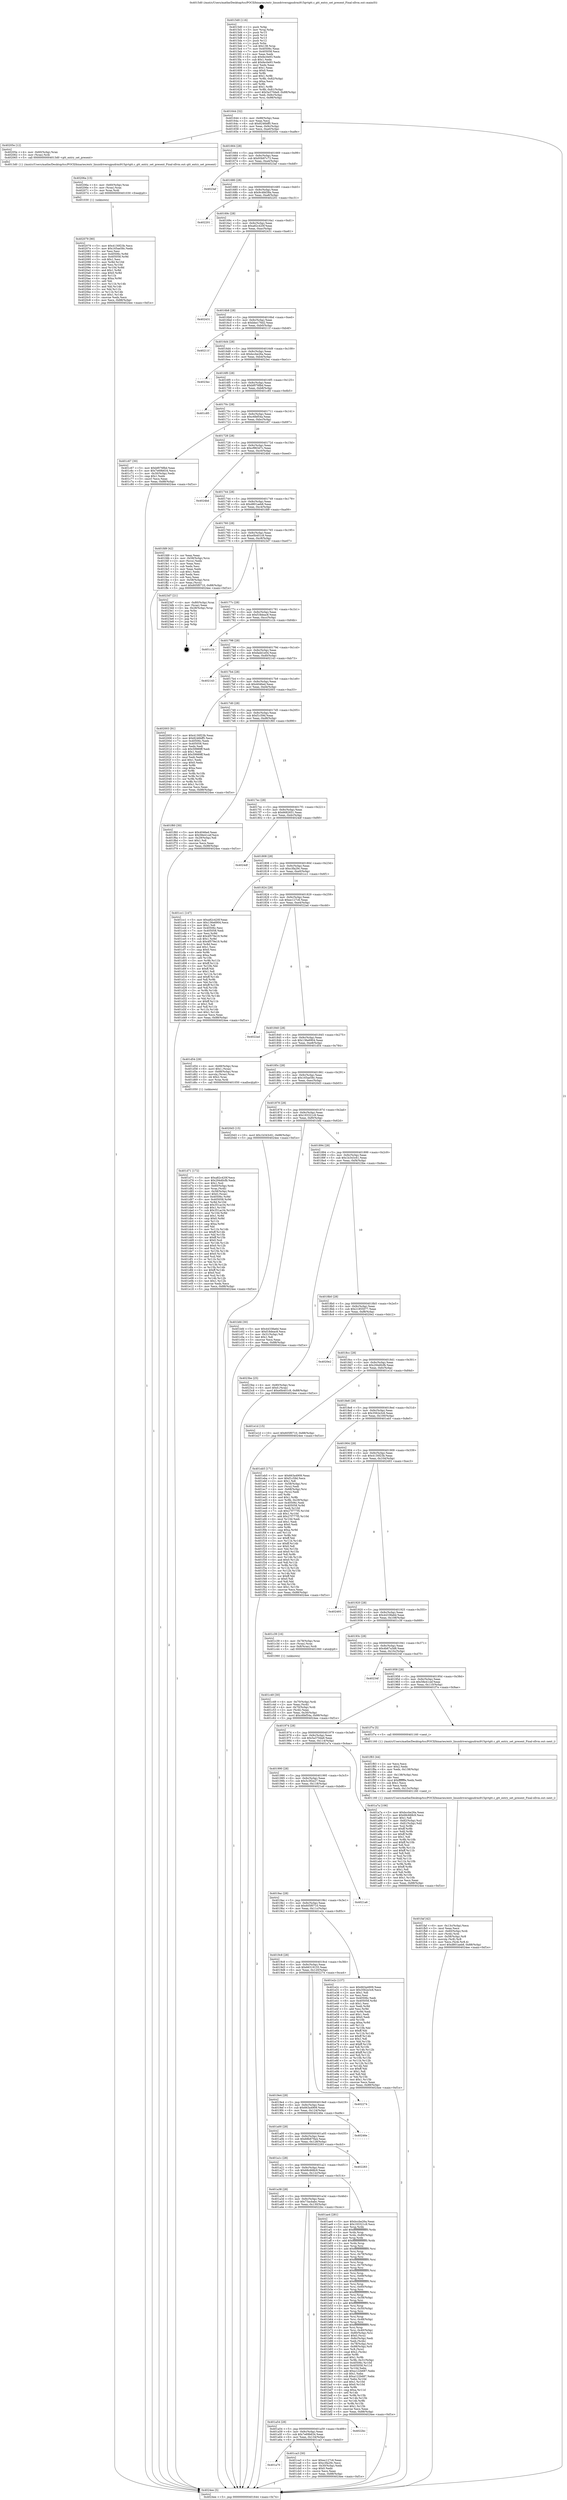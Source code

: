 digraph "0x4015d0" {
  label = "0x4015d0 (/mnt/c/Users/mathe/Desktop/tcc/POCII/binaries/extr_linuxdriversgpudrmi915gvtgtt.c_gtt_entry_set_present_Final-ollvm.out::main(0))"
  labelloc = "t"
  node[shape=record]

  Entry [label="",width=0.3,height=0.3,shape=circle,fillcolor=black,style=filled]
  "0x401644" [label="{
     0x401644 [32]\l
     | [instrs]\l
     &nbsp;&nbsp;0x401644 \<+6\>: mov -0x88(%rbp),%eax\l
     &nbsp;&nbsp;0x40164a \<+2\>: mov %eax,%ecx\l
     &nbsp;&nbsp;0x40164c \<+6\>: sub $0x8246bff5,%ecx\l
     &nbsp;&nbsp;0x401652 \<+6\>: mov %eax,-0x9c(%rbp)\l
     &nbsp;&nbsp;0x401658 \<+6\>: mov %ecx,-0xa0(%rbp)\l
     &nbsp;&nbsp;0x40165e \<+6\>: je 000000000040205e \<main+0xa8e\>\l
  }"]
  "0x40205e" [label="{
     0x40205e [12]\l
     | [instrs]\l
     &nbsp;&nbsp;0x40205e \<+4\>: mov -0x60(%rbp),%rax\l
     &nbsp;&nbsp;0x402062 \<+3\>: mov (%rax),%rdi\l
     &nbsp;&nbsp;0x402065 \<+5\>: call 00000000004013d0 \<gtt_entry_set_present\>\l
     | [calls]\l
     &nbsp;&nbsp;0x4013d0 \{1\} (/mnt/c/Users/mathe/Desktop/tcc/POCII/binaries/extr_linuxdriversgpudrmi915gvtgtt.c_gtt_entry_set_present_Final-ollvm.out::gtt_entry_set_present)\l
  }"]
  "0x401664" [label="{
     0x401664 [28]\l
     | [instrs]\l
     &nbsp;&nbsp;0x401664 \<+5\>: jmp 0000000000401669 \<main+0x99\>\l
     &nbsp;&nbsp;0x401669 \<+6\>: mov -0x9c(%rbp),%eax\l
     &nbsp;&nbsp;0x40166f \<+5\>: sub $0x93b97c73,%eax\l
     &nbsp;&nbsp;0x401674 \<+6\>: mov %eax,-0xa4(%rbp)\l
     &nbsp;&nbsp;0x40167a \<+6\>: je 00000000004023af \<main+0xddf\>\l
  }"]
  Exit [label="",width=0.3,height=0.3,shape=circle,fillcolor=black,style=filled,peripheries=2]
  "0x4023af" [label="{
     0x4023af\l
  }", style=dashed]
  "0x401680" [label="{
     0x401680 [28]\l
     | [instrs]\l
     &nbsp;&nbsp;0x401680 \<+5\>: jmp 0000000000401685 \<main+0xb5\>\l
     &nbsp;&nbsp;0x401685 \<+6\>: mov -0x9c(%rbp),%eax\l
     &nbsp;&nbsp;0x40168b \<+5\>: sub $0x9c48d38a,%eax\l
     &nbsp;&nbsp;0x401690 \<+6\>: mov %eax,-0xa8(%rbp)\l
     &nbsp;&nbsp;0x401696 \<+6\>: je 0000000000402201 \<main+0xc31\>\l
  }"]
  "0x402079" [label="{
     0x402079 [90]\l
     | [instrs]\l
     &nbsp;&nbsp;0x402079 \<+5\>: mov $0x4130f23b,%ecx\l
     &nbsp;&nbsp;0x40207e \<+5\>: mov $0x165ae58c,%edx\l
     &nbsp;&nbsp;0x402083 \<+2\>: xor %esi,%esi\l
     &nbsp;&nbsp;0x402085 \<+8\>: mov 0x40506c,%r8d\l
     &nbsp;&nbsp;0x40208d \<+8\>: mov 0x405058,%r9d\l
     &nbsp;&nbsp;0x402095 \<+3\>: sub $0x1,%esi\l
     &nbsp;&nbsp;0x402098 \<+3\>: mov %r8d,%r10d\l
     &nbsp;&nbsp;0x40209b \<+3\>: add %esi,%r10d\l
     &nbsp;&nbsp;0x40209e \<+4\>: imul %r10d,%r8d\l
     &nbsp;&nbsp;0x4020a2 \<+4\>: and $0x1,%r8d\l
     &nbsp;&nbsp;0x4020a6 \<+4\>: cmp $0x0,%r8d\l
     &nbsp;&nbsp;0x4020aa \<+4\>: sete %r11b\l
     &nbsp;&nbsp;0x4020ae \<+4\>: cmp $0xa,%r9d\l
     &nbsp;&nbsp;0x4020b2 \<+3\>: setl %bl\l
     &nbsp;&nbsp;0x4020b5 \<+3\>: mov %r11b,%r14b\l
     &nbsp;&nbsp;0x4020b8 \<+3\>: and %bl,%r14b\l
     &nbsp;&nbsp;0x4020bb \<+3\>: xor %bl,%r11b\l
     &nbsp;&nbsp;0x4020be \<+3\>: or %r11b,%r14b\l
     &nbsp;&nbsp;0x4020c1 \<+4\>: test $0x1,%r14b\l
     &nbsp;&nbsp;0x4020c5 \<+3\>: cmovne %edx,%ecx\l
     &nbsp;&nbsp;0x4020c8 \<+6\>: mov %ecx,-0x88(%rbp)\l
     &nbsp;&nbsp;0x4020ce \<+5\>: jmp 00000000004024ee \<main+0xf1e\>\l
  }"]
  "0x402201" [label="{
     0x402201\l
  }", style=dashed]
  "0x40169c" [label="{
     0x40169c [28]\l
     | [instrs]\l
     &nbsp;&nbsp;0x40169c \<+5\>: jmp 00000000004016a1 \<main+0xd1\>\l
     &nbsp;&nbsp;0x4016a1 \<+6\>: mov -0x9c(%rbp),%eax\l
     &nbsp;&nbsp;0x4016a7 \<+5\>: sub $0xa82c420f,%eax\l
     &nbsp;&nbsp;0x4016ac \<+6\>: mov %eax,-0xac(%rbp)\l
     &nbsp;&nbsp;0x4016b2 \<+6\>: je 0000000000402431 \<main+0xe61\>\l
  }"]
  "0x40206a" [label="{
     0x40206a [15]\l
     | [instrs]\l
     &nbsp;&nbsp;0x40206a \<+4\>: mov -0x60(%rbp),%rax\l
     &nbsp;&nbsp;0x40206e \<+3\>: mov (%rax),%rax\l
     &nbsp;&nbsp;0x402071 \<+3\>: mov %rax,%rdi\l
     &nbsp;&nbsp;0x402074 \<+5\>: call 0000000000401030 \<free@plt\>\l
     | [calls]\l
     &nbsp;&nbsp;0x401030 \{1\} (unknown)\l
  }"]
  "0x402431" [label="{
     0x402431\l
  }", style=dashed]
  "0x4016b8" [label="{
     0x4016b8 [28]\l
     | [instrs]\l
     &nbsp;&nbsp;0x4016b8 \<+5\>: jmp 00000000004016bd \<main+0xed\>\l
     &nbsp;&nbsp;0x4016bd \<+6\>: mov -0x9c(%rbp),%eax\l
     &nbsp;&nbsp;0x4016c3 \<+5\>: sub $0xbbe176d2,%eax\l
     &nbsp;&nbsp;0x4016c8 \<+6\>: mov %eax,-0xb0(%rbp)\l
     &nbsp;&nbsp;0x4016ce \<+6\>: je 000000000040211f \<main+0xb4f\>\l
  }"]
  "0x401faf" [label="{
     0x401faf [42]\l
     | [instrs]\l
     &nbsp;&nbsp;0x401faf \<+6\>: mov -0x13c(%rbp),%ecx\l
     &nbsp;&nbsp;0x401fb5 \<+3\>: imul %eax,%ecx\l
     &nbsp;&nbsp;0x401fb8 \<+4\>: mov -0x60(%rbp),%rdi\l
     &nbsp;&nbsp;0x401fbc \<+3\>: mov (%rdi),%rdi\l
     &nbsp;&nbsp;0x401fbf \<+4\>: mov -0x58(%rbp),%r8\l
     &nbsp;&nbsp;0x401fc3 \<+3\>: movslq (%r8),%r8\l
     &nbsp;&nbsp;0x401fc6 \<+4\>: mov %ecx,(%rdi,%r8,4)\l
     &nbsp;&nbsp;0x401fca \<+10\>: movl $0xd801aeb8,-0x88(%rbp)\l
     &nbsp;&nbsp;0x401fd4 \<+5\>: jmp 00000000004024ee \<main+0xf1e\>\l
  }"]
  "0x40211f" [label="{
     0x40211f\l
  }", style=dashed]
  "0x4016d4" [label="{
     0x4016d4 [28]\l
     | [instrs]\l
     &nbsp;&nbsp;0x4016d4 \<+5\>: jmp 00000000004016d9 \<main+0x109\>\l
     &nbsp;&nbsp;0x4016d9 \<+6\>: mov -0x9c(%rbp),%eax\l
     &nbsp;&nbsp;0x4016df \<+5\>: sub $0xbccbe26a,%eax\l
     &nbsp;&nbsp;0x4016e4 \<+6\>: mov %eax,-0xb4(%rbp)\l
     &nbsp;&nbsp;0x4016ea \<+6\>: je 00000000004023ec \<main+0xe1c\>\l
  }"]
  "0x401f83" [label="{
     0x401f83 [44]\l
     | [instrs]\l
     &nbsp;&nbsp;0x401f83 \<+2\>: xor %ecx,%ecx\l
     &nbsp;&nbsp;0x401f85 \<+5\>: mov $0x2,%edx\l
     &nbsp;&nbsp;0x401f8a \<+6\>: mov %edx,-0x138(%rbp)\l
     &nbsp;&nbsp;0x401f90 \<+1\>: cltd\l
     &nbsp;&nbsp;0x401f91 \<+6\>: mov -0x138(%rbp),%esi\l
     &nbsp;&nbsp;0x401f97 \<+2\>: idiv %esi\l
     &nbsp;&nbsp;0x401f99 \<+6\>: imul $0xfffffffe,%edx,%edx\l
     &nbsp;&nbsp;0x401f9f \<+3\>: sub $0x1,%ecx\l
     &nbsp;&nbsp;0x401fa2 \<+2\>: sub %ecx,%edx\l
     &nbsp;&nbsp;0x401fa4 \<+6\>: mov %edx,-0x13c(%rbp)\l
     &nbsp;&nbsp;0x401faa \<+5\>: call 0000000000401160 \<next_i\>\l
     | [calls]\l
     &nbsp;&nbsp;0x401160 \{1\} (/mnt/c/Users/mathe/Desktop/tcc/POCII/binaries/extr_linuxdriversgpudrmi915gvtgtt.c_gtt_entry_set_present_Final-ollvm.out::next_i)\l
  }"]
  "0x4023ec" [label="{
     0x4023ec\l
  }", style=dashed]
  "0x4016f0" [label="{
     0x4016f0 [28]\l
     | [instrs]\l
     &nbsp;&nbsp;0x4016f0 \<+5\>: jmp 00000000004016f5 \<main+0x125\>\l
     &nbsp;&nbsp;0x4016f5 \<+6\>: mov -0x9c(%rbp),%eax\l
     &nbsp;&nbsp;0x4016fb \<+5\>: sub $0xbf076fbd,%eax\l
     &nbsp;&nbsp;0x401700 \<+6\>: mov %eax,-0xb8(%rbp)\l
     &nbsp;&nbsp;0x401706 \<+6\>: je 0000000000401c85 \<main+0x6b5\>\l
  }"]
  "0x401d71" [label="{
     0x401d71 [172]\l
     | [instrs]\l
     &nbsp;&nbsp;0x401d71 \<+5\>: mov $0xa82c420f,%ecx\l
     &nbsp;&nbsp;0x401d76 \<+5\>: mov $0x294d0cfb,%edx\l
     &nbsp;&nbsp;0x401d7b \<+3\>: mov $0x1,%sil\l
     &nbsp;&nbsp;0x401d7e \<+4\>: mov -0x60(%rbp),%rdi\l
     &nbsp;&nbsp;0x401d82 \<+3\>: mov %rax,(%rdi)\l
     &nbsp;&nbsp;0x401d85 \<+4\>: mov -0x58(%rbp),%rax\l
     &nbsp;&nbsp;0x401d89 \<+6\>: movl $0x0,(%rax)\l
     &nbsp;&nbsp;0x401d8f \<+8\>: mov 0x40506c,%r8d\l
     &nbsp;&nbsp;0x401d97 \<+8\>: mov 0x405058,%r9d\l
     &nbsp;&nbsp;0x401d9f \<+3\>: mov %r8d,%r10d\l
     &nbsp;&nbsp;0x401da2 \<+7\>: add $0x351ac34,%r10d\l
     &nbsp;&nbsp;0x401da9 \<+4\>: sub $0x1,%r10d\l
     &nbsp;&nbsp;0x401dad \<+7\>: sub $0x351ac34,%r10d\l
     &nbsp;&nbsp;0x401db4 \<+4\>: imul %r10d,%r8d\l
     &nbsp;&nbsp;0x401db8 \<+4\>: and $0x1,%r8d\l
     &nbsp;&nbsp;0x401dbc \<+4\>: cmp $0x0,%r8d\l
     &nbsp;&nbsp;0x401dc0 \<+4\>: sete %r11b\l
     &nbsp;&nbsp;0x401dc4 \<+4\>: cmp $0xa,%r9d\l
     &nbsp;&nbsp;0x401dc8 \<+3\>: setl %bl\l
     &nbsp;&nbsp;0x401dcb \<+3\>: mov %r11b,%r14b\l
     &nbsp;&nbsp;0x401dce \<+4\>: xor $0xff,%r14b\l
     &nbsp;&nbsp;0x401dd2 \<+3\>: mov %bl,%r15b\l
     &nbsp;&nbsp;0x401dd5 \<+4\>: xor $0xff,%r15b\l
     &nbsp;&nbsp;0x401dd9 \<+4\>: xor $0x0,%sil\l
     &nbsp;&nbsp;0x401ddd \<+3\>: mov %r14b,%r12b\l
     &nbsp;&nbsp;0x401de0 \<+4\>: and $0x0,%r12b\l
     &nbsp;&nbsp;0x401de4 \<+3\>: and %sil,%r11b\l
     &nbsp;&nbsp;0x401de7 \<+3\>: mov %r15b,%r13b\l
     &nbsp;&nbsp;0x401dea \<+4\>: and $0x0,%r13b\l
     &nbsp;&nbsp;0x401dee \<+3\>: and %sil,%bl\l
     &nbsp;&nbsp;0x401df1 \<+3\>: or %r11b,%r12b\l
     &nbsp;&nbsp;0x401df4 \<+3\>: or %bl,%r13b\l
     &nbsp;&nbsp;0x401df7 \<+3\>: xor %r13b,%r12b\l
     &nbsp;&nbsp;0x401dfa \<+3\>: or %r15b,%r14b\l
     &nbsp;&nbsp;0x401dfd \<+4\>: xor $0xff,%r14b\l
     &nbsp;&nbsp;0x401e01 \<+4\>: or $0x0,%sil\l
     &nbsp;&nbsp;0x401e05 \<+3\>: and %sil,%r14b\l
     &nbsp;&nbsp;0x401e08 \<+3\>: or %r14b,%r12b\l
     &nbsp;&nbsp;0x401e0b \<+4\>: test $0x1,%r12b\l
     &nbsp;&nbsp;0x401e0f \<+3\>: cmovne %edx,%ecx\l
     &nbsp;&nbsp;0x401e12 \<+6\>: mov %ecx,-0x88(%rbp)\l
     &nbsp;&nbsp;0x401e18 \<+5\>: jmp 00000000004024ee \<main+0xf1e\>\l
  }"]
  "0x401c85" [label="{
     0x401c85\l
  }", style=dashed]
  "0x40170c" [label="{
     0x40170c [28]\l
     | [instrs]\l
     &nbsp;&nbsp;0x40170c \<+5\>: jmp 0000000000401711 \<main+0x141\>\l
     &nbsp;&nbsp;0x401711 \<+6\>: mov -0x9c(%rbp),%eax\l
     &nbsp;&nbsp;0x401717 \<+5\>: sub $0xc6fef54a,%eax\l
     &nbsp;&nbsp;0x40171c \<+6\>: mov %eax,-0xbc(%rbp)\l
     &nbsp;&nbsp;0x401722 \<+6\>: je 0000000000401c67 \<main+0x697\>\l
  }"]
  "0x401a70" [label="{
     0x401a70\l
  }", style=dashed]
  "0x401c67" [label="{
     0x401c67 [30]\l
     | [instrs]\l
     &nbsp;&nbsp;0x401c67 \<+5\>: mov $0xbf076fbd,%eax\l
     &nbsp;&nbsp;0x401c6c \<+5\>: mov $0x7e69b634,%ecx\l
     &nbsp;&nbsp;0x401c71 \<+3\>: mov -0x30(%rbp),%edx\l
     &nbsp;&nbsp;0x401c74 \<+3\>: cmp $0x1,%edx\l
     &nbsp;&nbsp;0x401c77 \<+3\>: cmovl %ecx,%eax\l
     &nbsp;&nbsp;0x401c7a \<+6\>: mov %eax,-0x88(%rbp)\l
     &nbsp;&nbsp;0x401c80 \<+5\>: jmp 00000000004024ee \<main+0xf1e\>\l
  }"]
  "0x401728" [label="{
     0x401728 [28]\l
     | [instrs]\l
     &nbsp;&nbsp;0x401728 \<+5\>: jmp 000000000040172d \<main+0x15d\>\l
     &nbsp;&nbsp;0x40172d \<+6\>: mov -0x9c(%rbp),%eax\l
     &nbsp;&nbsp;0x401733 \<+5\>: sub $0xcf963d7c,%eax\l
     &nbsp;&nbsp;0x401738 \<+6\>: mov %eax,-0xc0(%rbp)\l
     &nbsp;&nbsp;0x40173e \<+6\>: je 00000000004024bd \<main+0xeed\>\l
  }"]
  "0x401ca3" [label="{
     0x401ca3 [30]\l
     | [instrs]\l
     &nbsp;&nbsp;0x401ca3 \<+5\>: mov $0xec127c6,%eax\l
     &nbsp;&nbsp;0x401ca8 \<+5\>: mov $0xc3fa29c,%ecx\l
     &nbsp;&nbsp;0x401cad \<+3\>: mov -0x30(%rbp),%edx\l
     &nbsp;&nbsp;0x401cb0 \<+3\>: cmp $0x0,%edx\l
     &nbsp;&nbsp;0x401cb3 \<+3\>: cmove %ecx,%eax\l
     &nbsp;&nbsp;0x401cb6 \<+6\>: mov %eax,-0x88(%rbp)\l
     &nbsp;&nbsp;0x401cbc \<+5\>: jmp 00000000004024ee \<main+0xf1e\>\l
  }"]
  "0x4024bd" [label="{
     0x4024bd\l
  }", style=dashed]
  "0x401744" [label="{
     0x401744 [28]\l
     | [instrs]\l
     &nbsp;&nbsp;0x401744 \<+5\>: jmp 0000000000401749 \<main+0x179\>\l
     &nbsp;&nbsp;0x401749 \<+6\>: mov -0x9c(%rbp),%eax\l
     &nbsp;&nbsp;0x40174f \<+5\>: sub $0xd801aeb8,%eax\l
     &nbsp;&nbsp;0x401754 \<+6\>: mov %eax,-0xc4(%rbp)\l
     &nbsp;&nbsp;0x40175a \<+6\>: je 0000000000401fd9 \<main+0xa09\>\l
  }"]
  "0x401a54" [label="{
     0x401a54 [28]\l
     | [instrs]\l
     &nbsp;&nbsp;0x401a54 \<+5\>: jmp 0000000000401a59 \<main+0x489\>\l
     &nbsp;&nbsp;0x401a59 \<+6\>: mov -0x9c(%rbp),%eax\l
     &nbsp;&nbsp;0x401a5f \<+5\>: sub $0x7e69b634,%eax\l
     &nbsp;&nbsp;0x401a64 \<+6\>: mov %eax,-0x134(%rbp)\l
     &nbsp;&nbsp;0x401a6a \<+6\>: je 0000000000401ca3 \<main+0x6d3\>\l
  }"]
  "0x401fd9" [label="{
     0x401fd9 [42]\l
     | [instrs]\l
     &nbsp;&nbsp;0x401fd9 \<+2\>: xor %eax,%eax\l
     &nbsp;&nbsp;0x401fdb \<+4\>: mov -0x58(%rbp),%rcx\l
     &nbsp;&nbsp;0x401fdf \<+2\>: mov (%rcx),%edx\l
     &nbsp;&nbsp;0x401fe1 \<+2\>: mov %eax,%esi\l
     &nbsp;&nbsp;0x401fe3 \<+2\>: sub %edx,%esi\l
     &nbsp;&nbsp;0x401fe5 \<+2\>: mov %eax,%edx\l
     &nbsp;&nbsp;0x401fe7 \<+3\>: sub $0x1,%edx\l
     &nbsp;&nbsp;0x401fea \<+2\>: add %edx,%esi\l
     &nbsp;&nbsp;0x401fec \<+2\>: sub %esi,%eax\l
     &nbsp;&nbsp;0x401fee \<+4\>: mov -0x58(%rbp),%rcx\l
     &nbsp;&nbsp;0x401ff2 \<+2\>: mov %eax,(%rcx)\l
     &nbsp;&nbsp;0x401ff4 \<+10\>: movl $0x605f0710,-0x88(%rbp)\l
     &nbsp;&nbsp;0x401ffe \<+5\>: jmp 00000000004024ee \<main+0xf1e\>\l
  }"]
  "0x401760" [label="{
     0x401760 [28]\l
     | [instrs]\l
     &nbsp;&nbsp;0x401760 \<+5\>: jmp 0000000000401765 \<main+0x195\>\l
     &nbsp;&nbsp;0x401765 \<+6\>: mov -0x9c(%rbp),%eax\l
     &nbsp;&nbsp;0x40176b \<+5\>: sub $0xe0b401c9,%eax\l
     &nbsp;&nbsp;0x401770 \<+6\>: mov %eax,-0xc8(%rbp)\l
     &nbsp;&nbsp;0x401776 \<+6\>: je 00000000004023d7 \<main+0xe07\>\l
  }"]
  "0x4022bc" [label="{
     0x4022bc\l
  }", style=dashed]
  "0x4023d7" [label="{
     0x4023d7 [21]\l
     | [instrs]\l
     &nbsp;&nbsp;0x4023d7 \<+4\>: mov -0x80(%rbp),%rax\l
     &nbsp;&nbsp;0x4023db \<+2\>: mov (%rax),%eax\l
     &nbsp;&nbsp;0x4023dd \<+4\>: lea -0x28(%rbp),%rsp\l
     &nbsp;&nbsp;0x4023e1 \<+1\>: pop %rbx\l
     &nbsp;&nbsp;0x4023e2 \<+2\>: pop %r12\l
     &nbsp;&nbsp;0x4023e4 \<+2\>: pop %r13\l
     &nbsp;&nbsp;0x4023e6 \<+2\>: pop %r14\l
     &nbsp;&nbsp;0x4023e8 \<+2\>: pop %r15\l
     &nbsp;&nbsp;0x4023ea \<+1\>: pop %rbp\l
     &nbsp;&nbsp;0x4023eb \<+1\>: ret\l
  }"]
  "0x40177c" [label="{
     0x40177c [28]\l
     | [instrs]\l
     &nbsp;&nbsp;0x40177c \<+5\>: jmp 0000000000401781 \<main+0x1b1\>\l
     &nbsp;&nbsp;0x401781 \<+6\>: mov -0x9c(%rbp),%eax\l
     &nbsp;&nbsp;0x401787 \<+5\>: sub $0xf18deac8,%eax\l
     &nbsp;&nbsp;0x40178c \<+6\>: mov %eax,-0xcc(%rbp)\l
     &nbsp;&nbsp;0x401792 \<+6\>: je 0000000000401c1b \<main+0x64b\>\l
  }"]
  "0x401c49" [label="{
     0x401c49 [30]\l
     | [instrs]\l
     &nbsp;&nbsp;0x401c49 \<+4\>: mov -0x70(%rbp),%rdi\l
     &nbsp;&nbsp;0x401c4d \<+2\>: mov %eax,(%rdi)\l
     &nbsp;&nbsp;0x401c4f \<+4\>: mov -0x70(%rbp),%rdi\l
     &nbsp;&nbsp;0x401c53 \<+2\>: mov (%rdi),%eax\l
     &nbsp;&nbsp;0x401c55 \<+3\>: mov %eax,-0x30(%rbp)\l
     &nbsp;&nbsp;0x401c58 \<+10\>: movl $0xc6fef54a,-0x88(%rbp)\l
     &nbsp;&nbsp;0x401c62 \<+5\>: jmp 00000000004024ee \<main+0xf1e\>\l
  }"]
  "0x401c1b" [label="{
     0x401c1b\l
  }", style=dashed]
  "0x401798" [label="{
     0x401798 [28]\l
     | [instrs]\l
     &nbsp;&nbsp;0x401798 \<+5\>: jmp 000000000040179d \<main+0x1cd\>\l
     &nbsp;&nbsp;0x40179d \<+6\>: mov -0x9c(%rbp),%eax\l
     &nbsp;&nbsp;0x4017a3 \<+5\>: sub $0xfadd1e04,%eax\l
     &nbsp;&nbsp;0x4017a8 \<+6\>: mov %eax,-0xd0(%rbp)\l
     &nbsp;&nbsp;0x4017ae \<+6\>: je 0000000000402143 \<main+0xb73\>\l
  }"]
  "0x401a38" [label="{
     0x401a38 [28]\l
     | [instrs]\l
     &nbsp;&nbsp;0x401a38 \<+5\>: jmp 0000000000401a3d \<main+0x46d\>\l
     &nbsp;&nbsp;0x401a3d \<+6\>: mov -0x9c(%rbp),%eax\l
     &nbsp;&nbsp;0x401a43 \<+5\>: sub $0x73acbabc,%eax\l
     &nbsp;&nbsp;0x401a48 \<+6\>: mov %eax,-0x130(%rbp)\l
     &nbsp;&nbsp;0x401a4e \<+6\>: je 00000000004022bc \<main+0xcec\>\l
  }"]
  "0x402143" [label="{
     0x402143\l
  }", style=dashed]
  "0x4017b4" [label="{
     0x4017b4 [28]\l
     | [instrs]\l
     &nbsp;&nbsp;0x4017b4 \<+5\>: jmp 00000000004017b9 \<main+0x1e9\>\l
     &nbsp;&nbsp;0x4017b9 \<+6\>: mov -0x9c(%rbp),%eax\l
     &nbsp;&nbsp;0x4017bf \<+5\>: sub $0x4046ed,%eax\l
     &nbsp;&nbsp;0x4017c4 \<+6\>: mov %eax,-0xd4(%rbp)\l
     &nbsp;&nbsp;0x4017ca \<+6\>: je 0000000000402003 \<main+0xa33\>\l
  }"]
  "0x401ae4" [label="{
     0x401ae4 [281]\l
     | [instrs]\l
     &nbsp;&nbsp;0x401ae4 \<+5\>: mov $0xbccbe26a,%eax\l
     &nbsp;&nbsp;0x401ae9 \<+5\>: mov $0x193321c9,%ecx\l
     &nbsp;&nbsp;0x401aee \<+3\>: mov %rsp,%rdx\l
     &nbsp;&nbsp;0x401af1 \<+4\>: add $0xfffffffffffffff0,%rdx\l
     &nbsp;&nbsp;0x401af5 \<+3\>: mov %rdx,%rsp\l
     &nbsp;&nbsp;0x401af8 \<+4\>: mov %rdx,-0x80(%rbp)\l
     &nbsp;&nbsp;0x401afc \<+3\>: mov %rsp,%rdx\l
     &nbsp;&nbsp;0x401aff \<+4\>: add $0xfffffffffffffff0,%rdx\l
     &nbsp;&nbsp;0x401b03 \<+3\>: mov %rdx,%rsp\l
     &nbsp;&nbsp;0x401b06 \<+3\>: mov %rsp,%rsi\l
     &nbsp;&nbsp;0x401b09 \<+4\>: add $0xfffffffffffffff0,%rsi\l
     &nbsp;&nbsp;0x401b0d \<+3\>: mov %rsi,%rsp\l
     &nbsp;&nbsp;0x401b10 \<+4\>: mov %rsi,-0x78(%rbp)\l
     &nbsp;&nbsp;0x401b14 \<+3\>: mov %rsp,%rsi\l
     &nbsp;&nbsp;0x401b17 \<+4\>: add $0xfffffffffffffff0,%rsi\l
     &nbsp;&nbsp;0x401b1b \<+3\>: mov %rsi,%rsp\l
     &nbsp;&nbsp;0x401b1e \<+4\>: mov %rsi,-0x70(%rbp)\l
     &nbsp;&nbsp;0x401b22 \<+3\>: mov %rsp,%rsi\l
     &nbsp;&nbsp;0x401b25 \<+4\>: add $0xfffffffffffffff0,%rsi\l
     &nbsp;&nbsp;0x401b29 \<+3\>: mov %rsi,%rsp\l
     &nbsp;&nbsp;0x401b2c \<+4\>: mov %rsi,-0x68(%rbp)\l
     &nbsp;&nbsp;0x401b30 \<+3\>: mov %rsp,%rsi\l
     &nbsp;&nbsp;0x401b33 \<+4\>: add $0xfffffffffffffff0,%rsi\l
     &nbsp;&nbsp;0x401b37 \<+3\>: mov %rsi,%rsp\l
     &nbsp;&nbsp;0x401b3a \<+4\>: mov %rsi,-0x60(%rbp)\l
     &nbsp;&nbsp;0x401b3e \<+3\>: mov %rsp,%rsi\l
     &nbsp;&nbsp;0x401b41 \<+4\>: add $0xfffffffffffffff0,%rsi\l
     &nbsp;&nbsp;0x401b45 \<+3\>: mov %rsi,%rsp\l
     &nbsp;&nbsp;0x401b48 \<+4\>: mov %rsi,-0x58(%rbp)\l
     &nbsp;&nbsp;0x401b4c \<+3\>: mov %rsp,%rsi\l
     &nbsp;&nbsp;0x401b4f \<+4\>: add $0xfffffffffffffff0,%rsi\l
     &nbsp;&nbsp;0x401b53 \<+3\>: mov %rsi,%rsp\l
     &nbsp;&nbsp;0x401b56 \<+4\>: mov %rsi,-0x50(%rbp)\l
     &nbsp;&nbsp;0x401b5a \<+3\>: mov %rsp,%rsi\l
     &nbsp;&nbsp;0x401b5d \<+4\>: add $0xfffffffffffffff0,%rsi\l
     &nbsp;&nbsp;0x401b61 \<+3\>: mov %rsi,%rsp\l
     &nbsp;&nbsp;0x401b64 \<+4\>: mov %rsi,-0x48(%rbp)\l
     &nbsp;&nbsp;0x401b68 \<+3\>: mov %rsp,%rsi\l
     &nbsp;&nbsp;0x401b6b \<+4\>: add $0xfffffffffffffff0,%rsi\l
     &nbsp;&nbsp;0x401b6f \<+3\>: mov %rsi,%rsp\l
     &nbsp;&nbsp;0x401b72 \<+4\>: mov %rsi,-0x40(%rbp)\l
     &nbsp;&nbsp;0x401b76 \<+4\>: mov -0x80(%rbp),%rsi\l
     &nbsp;&nbsp;0x401b7a \<+6\>: movl $0x0,(%rsi)\l
     &nbsp;&nbsp;0x401b80 \<+6\>: mov -0x8c(%rbp),%edi\l
     &nbsp;&nbsp;0x401b86 \<+2\>: mov %edi,(%rdx)\l
     &nbsp;&nbsp;0x401b88 \<+4\>: mov -0x78(%rbp),%rsi\l
     &nbsp;&nbsp;0x401b8c \<+7\>: mov -0x98(%rbp),%r8\l
     &nbsp;&nbsp;0x401b93 \<+3\>: mov %r8,(%rsi)\l
     &nbsp;&nbsp;0x401b96 \<+3\>: cmpl $0x2,(%rdx)\l
     &nbsp;&nbsp;0x401b99 \<+4\>: setne %r9b\l
     &nbsp;&nbsp;0x401b9d \<+4\>: and $0x1,%r9b\l
     &nbsp;&nbsp;0x401ba1 \<+4\>: mov %r9b,-0x31(%rbp)\l
     &nbsp;&nbsp;0x401ba5 \<+8\>: mov 0x40506c,%r10d\l
     &nbsp;&nbsp;0x401bad \<+8\>: mov 0x405058,%r11d\l
     &nbsp;&nbsp;0x401bb5 \<+3\>: mov %r10d,%ebx\l
     &nbsp;&nbsp;0x401bb8 \<+6\>: add $0xa122b687,%ebx\l
     &nbsp;&nbsp;0x401bbe \<+3\>: sub $0x1,%ebx\l
     &nbsp;&nbsp;0x401bc1 \<+6\>: sub $0xa122b687,%ebx\l
     &nbsp;&nbsp;0x401bc7 \<+4\>: imul %ebx,%r10d\l
     &nbsp;&nbsp;0x401bcb \<+4\>: and $0x1,%r10d\l
     &nbsp;&nbsp;0x401bcf \<+4\>: cmp $0x0,%r10d\l
     &nbsp;&nbsp;0x401bd3 \<+4\>: sete %r9b\l
     &nbsp;&nbsp;0x401bd7 \<+4\>: cmp $0xa,%r11d\l
     &nbsp;&nbsp;0x401bdb \<+4\>: setl %r14b\l
     &nbsp;&nbsp;0x401bdf \<+3\>: mov %r9b,%r15b\l
     &nbsp;&nbsp;0x401be2 \<+3\>: and %r14b,%r15b\l
     &nbsp;&nbsp;0x401be5 \<+3\>: xor %r14b,%r9b\l
     &nbsp;&nbsp;0x401be8 \<+3\>: or %r9b,%r15b\l
     &nbsp;&nbsp;0x401beb \<+4\>: test $0x1,%r15b\l
     &nbsp;&nbsp;0x401bef \<+3\>: cmovne %ecx,%eax\l
     &nbsp;&nbsp;0x401bf2 \<+6\>: mov %eax,-0x88(%rbp)\l
     &nbsp;&nbsp;0x401bf8 \<+5\>: jmp 00000000004024ee \<main+0xf1e\>\l
  }"]
  "0x402003" [label="{
     0x402003 [91]\l
     | [instrs]\l
     &nbsp;&nbsp;0x402003 \<+5\>: mov $0x4130f23b,%eax\l
     &nbsp;&nbsp;0x402008 \<+5\>: mov $0x8246bff5,%ecx\l
     &nbsp;&nbsp;0x40200d \<+7\>: mov 0x40506c,%edx\l
     &nbsp;&nbsp;0x402014 \<+7\>: mov 0x405058,%esi\l
     &nbsp;&nbsp;0x40201b \<+2\>: mov %edx,%edi\l
     &nbsp;&nbsp;0x40201d \<+6\>: sub $0x59989ff,%edi\l
     &nbsp;&nbsp;0x402023 \<+3\>: sub $0x1,%edi\l
     &nbsp;&nbsp;0x402026 \<+6\>: add $0x59989ff,%edi\l
     &nbsp;&nbsp;0x40202c \<+3\>: imul %edi,%edx\l
     &nbsp;&nbsp;0x40202f \<+3\>: and $0x1,%edx\l
     &nbsp;&nbsp;0x402032 \<+3\>: cmp $0x0,%edx\l
     &nbsp;&nbsp;0x402035 \<+4\>: sete %r8b\l
     &nbsp;&nbsp;0x402039 \<+3\>: cmp $0xa,%esi\l
     &nbsp;&nbsp;0x40203c \<+4\>: setl %r9b\l
     &nbsp;&nbsp;0x402040 \<+3\>: mov %r8b,%r10b\l
     &nbsp;&nbsp;0x402043 \<+3\>: and %r9b,%r10b\l
     &nbsp;&nbsp;0x402046 \<+3\>: xor %r9b,%r8b\l
     &nbsp;&nbsp;0x402049 \<+3\>: or %r8b,%r10b\l
     &nbsp;&nbsp;0x40204c \<+4\>: test $0x1,%r10b\l
     &nbsp;&nbsp;0x402050 \<+3\>: cmovne %ecx,%eax\l
     &nbsp;&nbsp;0x402053 \<+6\>: mov %eax,-0x88(%rbp)\l
     &nbsp;&nbsp;0x402059 \<+5\>: jmp 00000000004024ee \<main+0xf1e\>\l
  }"]
  "0x4017d0" [label="{
     0x4017d0 [28]\l
     | [instrs]\l
     &nbsp;&nbsp;0x4017d0 \<+5\>: jmp 00000000004017d5 \<main+0x205\>\l
     &nbsp;&nbsp;0x4017d5 \<+6\>: mov -0x9c(%rbp),%eax\l
     &nbsp;&nbsp;0x4017db \<+5\>: sub $0xf1c59d,%eax\l
     &nbsp;&nbsp;0x4017e0 \<+6\>: mov %eax,-0xd8(%rbp)\l
     &nbsp;&nbsp;0x4017e6 \<+6\>: je 0000000000401f60 \<main+0x990\>\l
  }"]
  "0x401a1c" [label="{
     0x401a1c [28]\l
     | [instrs]\l
     &nbsp;&nbsp;0x401a1c \<+5\>: jmp 0000000000401a21 \<main+0x451\>\l
     &nbsp;&nbsp;0x401a21 \<+6\>: mov -0x9c(%rbp),%eax\l
     &nbsp;&nbsp;0x401a27 \<+5\>: sub $0x68c668c9,%eax\l
     &nbsp;&nbsp;0x401a2c \<+6\>: mov %eax,-0x12c(%rbp)\l
     &nbsp;&nbsp;0x401a32 \<+6\>: je 0000000000401ae4 \<main+0x514\>\l
  }"]
  "0x401f60" [label="{
     0x401f60 [30]\l
     | [instrs]\l
     &nbsp;&nbsp;0x401f60 \<+5\>: mov $0x4046ed,%eax\l
     &nbsp;&nbsp;0x401f65 \<+5\>: mov $0x58e41cef,%ecx\l
     &nbsp;&nbsp;0x401f6a \<+3\>: mov -0x29(%rbp),%dl\l
     &nbsp;&nbsp;0x401f6d \<+3\>: test $0x1,%dl\l
     &nbsp;&nbsp;0x401f70 \<+3\>: cmovne %ecx,%eax\l
     &nbsp;&nbsp;0x401f73 \<+6\>: mov %eax,-0x88(%rbp)\l
     &nbsp;&nbsp;0x401f79 \<+5\>: jmp 00000000004024ee \<main+0xf1e\>\l
  }"]
  "0x4017ec" [label="{
     0x4017ec [28]\l
     | [instrs]\l
     &nbsp;&nbsp;0x4017ec \<+5\>: jmp 00000000004017f1 \<main+0x221\>\l
     &nbsp;&nbsp;0x4017f1 \<+6\>: mov -0x9c(%rbp),%eax\l
     &nbsp;&nbsp;0x4017f7 \<+5\>: sub $0x6682651,%eax\l
     &nbsp;&nbsp;0x4017fc \<+6\>: mov %eax,-0xdc(%rbp)\l
     &nbsp;&nbsp;0x401802 \<+6\>: je 00000000004024df \<main+0xf0f\>\l
  }"]
  "0x402283" [label="{
     0x402283\l
  }", style=dashed]
  "0x4024df" [label="{
     0x4024df\l
  }", style=dashed]
  "0x401808" [label="{
     0x401808 [28]\l
     | [instrs]\l
     &nbsp;&nbsp;0x401808 \<+5\>: jmp 000000000040180d \<main+0x23d\>\l
     &nbsp;&nbsp;0x40180d \<+6\>: mov -0x9c(%rbp),%eax\l
     &nbsp;&nbsp;0x401813 \<+5\>: sub $0xc3fa29c,%eax\l
     &nbsp;&nbsp;0x401818 \<+6\>: mov %eax,-0xe0(%rbp)\l
     &nbsp;&nbsp;0x40181e \<+6\>: je 0000000000401cc1 \<main+0x6f1\>\l
  }"]
  "0x401a00" [label="{
     0x401a00 [28]\l
     | [instrs]\l
     &nbsp;&nbsp;0x401a00 \<+5\>: jmp 0000000000401a05 \<main+0x435\>\l
     &nbsp;&nbsp;0x401a05 \<+6\>: mov -0x9c(%rbp),%eax\l
     &nbsp;&nbsp;0x401a0b \<+5\>: sub $0x68b879a4,%eax\l
     &nbsp;&nbsp;0x401a10 \<+6\>: mov %eax,-0x128(%rbp)\l
     &nbsp;&nbsp;0x401a16 \<+6\>: je 0000000000402283 \<main+0xcb3\>\l
  }"]
  "0x401cc1" [label="{
     0x401cc1 [147]\l
     | [instrs]\l
     &nbsp;&nbsp;0x401cc1 \<+5\>: mov $0xa82c420f,%eax\l
     &nbsp;&nbsp;0x401cc6 \<+5\>: mov $0x136e6904,%ecx\l
     &nbsp;&nbsp;0x401ccb \<+2\>: mov $0x1,%dl\l
     &nbsp;&nbsp;0x401ccd \<+7\>: mov 0x40506c,%esi\l
     &nbsp;&nbsp;0x401cd4 \<+7\>: mov 0x405058,%edi\l
     &nbsp;&nbsp;0x401cdb \<+3\>: mov %esi,%r8d\l
     &nbsp;&nbsp;0x401cde \<+7\>: add $0x4f579e19,%r8d\l
     &nbsp;&nbsp;0x401ce5 \<+4\>: sub $0x1,%r8d\l
     &nbsp;&nbsp;0x401ce9 \<+7\>: sub $0x4f579e19,%r8d\l
     &nbsp;&nbsp;0x401cf0 \<+4\>: imul %r8d,%esi\l
     &nbsp;&nbsp;0x401cf4 \<+3\>: and $0x1,%esi\l
     &nbsp;&nbsp;0x401cf7 \<+3\>: cmp $0x0,%esi\l
     &nbsp;&nbsp;0x401cfa \<+4\>: sete %r9b\l
     &nbsp;&nbsp;0x401cfe \<+3\>: cmp $0xa,%edi\l
     &nbsp;&nbsp;0x401d01 \<+4\>: setl %r10b\l
     &nbsp;&nbsp;0x401d05 \<+3\>: mov %r9b,%r11b\l
     &nbsp;&nbsp;0x401d08 \<+4\>: xor $0xff,%r11b\l
     &nbsp;&nbsp;0x401d0c \<+3\>: mov %r10b,%bl\l
     &nbsp;&nbsp;0x401d0f \<+3\>: xor $0xff,%bl\l
     &nbsp;&nbsp;0x401d12 \<+3\>: xor $0x1,%dl\l
     &nbsp;&nbsp;0x401d15 \<+3\>: mov %r11b,%r14b\l
     &nbsp;&nbsp;0x401d18 \<+4\>: and $0xff,%r14b\l
     &nbsp;&nbsp;0x401d1c \<+3\>: and %dl,%r9b\l
     &nbsp;&nbsp;0x401d1f \<+3\>: mov %bl,%r15b\l
     &nbsp;&nbsp;0x401d22 \<+4\>: and $0xff,%r15b\l
     &nbsp;&nbsp;0x401d26 \<+3\>: and %dl,%r10b\l
     &nbsp;&nbsp;0x401d29 \<+3\>: or %r9b,%r14b\l
     &nbsp;&nbsp;0x401d2c \<+3\>: or %r10b,%r15b\l
     &nbsp;&nbsp;0x401d2f \<+3\>: xor %r15b,%r14b\l
     &nbsp;&nbsp;0x401d32 \<+3\>: or %bl,%r11b\l
     &nbsp;&nbsp;0x401d35 \<+4\>: xor $0xff,%r11b\l
     &nbsp;&nbsp;0x401d39 \<+3\>: or $0x1,%dl\l
     &nbsp;&nbsp;0x401d3c \<+3\>: and %dl,%r11b\l
     &nbsp;&nbsp;0x401d3f \<+3\>: or %r11b,%r14b\l
     &nbsp;&nbsp;0x401d42 \<+4\>: test $0x1,%r14b\l
     &nbsp;&nbsp;0x401d46 \<+3\>: cmovne %ecx,%eax\l
     &nbsp;&nbsp;0x401d49 \<+6\>: mov %eax,-0x88(%rbp)\l
     &nbsp;&nbsp;0x401d4f \<+5\>: jmp 00000000004024ee \<main+0xf1e\>\l
  }"]
  "0x401824" [label="{
     0x401824 [28]\l
     | [instrs]\l
     &nbsp;&nbsp;0x401824 \<+5\>: jmp 0000000000401829 \<main+0x259\>\l
     &nbsp;&nbsp;0x401829 \<+6\>: mov -0x9c(%rbp),%eax\l
     &nbsp;&nbsp;0x40182f \<+5\>: sub $0xec127c6,%eax\l
     &nbsp;&nbsp;0x401834 \<+6\>: mov %eax,-0xe4(%rbp)\l
     &nbsp;&nbsp;0x40183a \<+6\>: je 00000000004022ad \<main+0xcdd\>\l
  }"]
  "0x40246e" [label="{
     0x40246e\l
  }", style=dashed]
  "0x4022ad" [label="{
     0x4022ad\l
  }", style=dashed]
  "0x401840" [label="{
     0x401840 [28]\l
     | [instrs]\l
     &nbsp;&nbsp;0x401840 \<+5\>: jmp 0000000000401845 \<main+0x275\>\l
     &nbsp;&nbsp;0x401845 \<+6\>: mov -0x9c(%rbp),%eax\l
     &nbsp;&nbsp;0x40184b \<+5\>: sub $0x136e6904,%eax\l
     &nbsp;&nbsp;0x401850 \<+6\>: mov %eax,-0xe8(%rbp)\l
     &nbsp;&nbsp;0x401856 \<+6\>: je 0000000000401d54 \<main+0x784\>\l
  }"]
  "0x4019e4" [label="{
     0x4019e4 [28]\l
     | [instrs]\l
     &nbsp;&nbsp;0x4019e4 \<+5\>: jmp 00000000004019e9 \<main+0x419\>\l
     &nbsp;&nbsp;0x4019e9 \<+6\>: mov -0x9c(%rbp),%eax\l
     &nbsp;&nbsp;0x4019ef \<+5\>: sub $0x663a4909,%eax\l
     &nbsp;&nbsp;0x4019f4 \<+6\>: mov %eax,-0x124(%rbp)\l
     &nbsp;&nbsp;0x4019fa \<+6\>: je 000000000040246e \<main+0xe9e\>\l
  }"]
  "0x401d54" [label="{
     0x401d54 [29]\l
     | [instrs]\l
     &nbsp;&nbsp;0x401d54 \<+4\>: mov -0x68(%rbp),%rax\l
     &nbsp;&nbsp;0x401d58 \<+6\>: movl $0x1,(%rax)\l
     &nbsp;&nbsp;0x401d5e \<+4\>: mov -0x68(%rbp),%rax\l
     &nbsp;&nbsp;0x401d62 \<+3\>: movslq (%rax),%rax\l
     &nbsp;&nbsp;0x401d65 \<+4\>: shl $0x2,%rax\l
     &nbsp;&nbsp;0x401d69 \<+3\>: mov %rax,%rdi\l
     &nbsp;&nbsp;0x401d6c \<+5\>: call 0000000000401050 \<malloc@plt\>\l
     | [calls]\l
     &nbsp;&nbsp;0x401050 \{1\} (unknown)\l
  }"]
  "0x40185c" [label="{
     0x40185c [28]\l
     | [instrs]\l
     &nbsp;&nbsp;0x40185c \<+5\>: jmp 0000000000401861 \<main+0x291\>\l
     &nbsp;&nbsp;0x401861 \<+6\>: mov -0x9c(%rbp),%eax\l
     &nbsp;&nbsp;0x401867 \<+5\>: sub $0x165ae58c,%eax\l
     &nbsp;&nbsp;0x40186c \<+6\>: mov %eax,-0xec(%rbp)\l
     &nbsp;&nbsp;0x401872 \<+6\>: je 00000000004020d3 \<main+0xb03\>\l
  }"]
  "0x402274" [label="{
     0x402274\l
  }", style=dashed]
  "0x4020d3" [label="{
     0x4020d3 [15]\l
     | [instrs]\l
     &nbsp;&nbsp;0x4020d3 \<+10\>: movl $0x1b343c61,-0x88(%rbp)\l
     &nbsp;&nbsp;0x4020dd \<+5\>: jmp 00000000004024ee \<main+0xf1e\>\l
  }"]
  "0x401878" [label="{
     0x401878 [28]\l
     | [instrs]\l
     &nbsp;&nbsp;0x401878 \<+5\>: jmp 000000000040187d \<main+0x2ad\>\l
     &nbsp;&nbsp;0x40187d \<+6\>: mov -0x9c(%rbp),%eax\l
     &nbsp;&nbsp;0x401883 \<+5\>: sub $0x193321c9,%eax\l
     &nbsp;&nbsp;0x401888 \<+6\>: mov %eax,-0xf0(%rbp)\l
     &nbsp;&nbsp;0x40188e \<+6\>: je 0000000000401bfd \<main+0x62d\>\l
  }"]
  "0x4019c8" [label="{
     0x4019c8 [28]\l
     | [instrs]\l
     &nbsp;&nbsp;0x4019c8 \<+5\>: jmp 00000000004019cd \<main+0x3fd\>\l
     &nbsp;&nbsp;0x4019cd \<+6\>: mov -0x9c(%rbp),%eax\l
     &nbsp;&nbsp;0x4019d3 \<+5\>: sub $0x66319155,%eax\l
     &nbsp;&nbsp;0x4019d8 \<+6\>: mov %eax,-0x120(%rbp)\l
     &nbsp;&nbsp;0x4019de \<+6\>: je 0000000000402274 \<main+0xca4\>\l
  }"]
  "0x401bfd" [label="{
     0x401bfd [30]\l
     | [instrs]\l
     &nbsp;&nbsp;0x401bfd \<+5\>: mov $0x44338a6d,%eax\l
     &nbsp;&nbsp;0x401c02 \<+5\>: mov $0xf18deac8,%ecx\l
     &nbsp;&nbsp;0x401c07 \<+3\>: mov -0x31(%rbp),%dl\l
     &nbsp;&nbsp;0x401c0a \<+3\>: test $0x1,%dl\l
     &nbsp;&nbsp;0x401c0d \<+3\>: cmovne %ecx,%eax\l
     &nbsp;&nbsp;0x401c10 \<+6\>: mov %eax,-0x88(%rbp)\l
     &nbsp;&nbsp;0x401c16 \<+5\>: jmp 00000000004024ee \<main+0xf1e\>\l
  }"]
  "0x401894" [label="{
     0x401894 [28]\l
     | [instrs]\l
     &nbsp;&nbsp;0x401894 \<+5\>: jmp 0000000000401899 \<main+0x2c9\>\l
     &nbsp;&nbsp;0x401899 \<+6\>: mov -0x9c(%rbp),%eax\l
     &nbsp;&nbsp;0x40189f \<+5\>: sub $0x1b343c61,%eax\l
     &nbsp;&nbsp;0x4018a4 \<+6\>: mov %eax,-0xf4(%rbp)\l
     &nbsp;&nbsp;0x4018aa \<+6\>: je 00000000004023be \<main+0xdee\>\l
  }"]
  "0x401e2c" [label="{
     0x401e2c [137]\l
     | [instrs]\l
     &nbsp;&nbsp;0x401e2c \<+5\>: mov $0x663a4909,%eax\l
     &nbsp;&nbsp;0x401e31 \<+5\>: mov $0x3562e3c6,%ecx\l
     &nbsp;&nbsp;0x401e36 \<+2\>: mov $0x1,%dl\l
     &nbsp;&nbsp;0x401e38 \<+2\>: xor %esi,%esi\l
     &nbsp;&nbsp;0x401e3a \<+7\>: mov 0x40506c,%edi\l
     &nbsp;&nbsp;0x401e41 \<+8\>: mov 0x405058,%r8d\l
     &nbsp;&nbsp;0x401e49 \<+3\>: sub $0x1,%esi\l
     &nbsp;&nbsp;0x401e4c \<+3\>: mov %edi,%r9d\l
     &nbsp;&nbsp;0x401e4f \<+3\>: add %esi,%r9d\l
     &nbsp;&nbsp;0x401e52 \<+4\>: imul %r9d,%edi\l
     &nbsp;&nbsp;0x401e56 \<+3\>: and $0x1,%edi\l
     &nbsp;&nbsp;0x401e59 \<+3\>: cmp $0x0,%edi\l
     &nbsp;&nbsp;0x401e5c \<+4\>: sete %r10b\l
     &nbsp;&nbsp;0x401e60 \<+4\>: cmp $0xa,%r8d\l
     &nbsp;&nbsp;0x401e64 \<+4\>: setl %r11b\l
     &nbsp;&nbsp;0x401e68 \<+3\>: mov %r10b,%bl\l
     &nbsp;&nbsp;0x401e6b \<+3\>: xor $0xff,%bl\l
     &nbsp;&nbsp;0x401e6e \<+3\>: mov %r11b,%r14b\l
     &nbsp;&nbsp;0x401e71 \<+4\>: xor $0xff,%r14b\l
     &nbsp;&nbsp;0x401e75 \<+3\>: xor $0x1,%dl\l
     &nbsp;&nbsp;0x401e78 \<+3\>: mov %bl,%r15b\l
     &nbsp;&nbsp;0x401e7b \<+4\>: and $0xff,%r15b\l
     &nbsp;&nbsp;0x401e7f \<+3\>: and %dl,%r10b\l
     &nbsp;&nbsp;0x401e82 \<+3\>: mov %r14b,%r12b\l
     &nbsp;&nbsp;0x401e85 \<+4\>: and $0xff,%r12b\l
     &nbsp;&nbsp;0x401e89 \<+3\>: and %dl,%r11b\l
     &nbsp;&nbsp;0x401e8c \<+3\>: or %r10b,%r15b\l
     &nbsp;&nbsp;0x401e8f \<+3\>: or %r11b,%r12b\l
     &nbsp;&nbsp;0x401e92 \<+3\>: xor %r12b,%r15b\l
     &nbsp;&nbsp;0x401e95 \<+3\>: or %r14b,%bl\l
     &nbsp;&nbsp;0x401e98 \<+3\>: xor $0xff,%bl\l
     &nbsp;&nbsp;0x401e9b \<+3\>: or $0x1,%dl\l
     &nbsp;&nbsp;0x401e9e \<+2\>: and %dl,%bl\l
     &nbsp;&nbsp;0x401ea0 \<+3\>: or %bl,%r15b\l
     &nbsp;&nbsp;0x401ea3 \<+4\>: test $0x1,%r15b\l
     &nbsp;&nbsp;0x401ea7 \<+3\>: cmovne %ecx,%eax\l
     &nbsp;&nbsp;0x401eaa \<+6\>: mov %eax,-0x88(%rbp)\l
     &nbsp;&nbsp;0x401eb0 \<+5\>: jmp 00000000004024ee \<main+0xf1e\>\l
  }"]
  "0x4023be" [label="{
     0x4023be [25]\l
     | [instrs]\l
     &nbsp;&nbsp;0x4023be \<+4\>: mov -0x80(%rbp),%rax\l
     &nbsp;&nbsp;0x4023c2 \<+6\>: movl $0x0,(%rax)\l
     &nbsp;&nbsp;0x4023c8 \<+10\>: movl $0xe0b401c9,-0x88(%rbp)\l
     &nbsp;&nbsp;0x4023d2 \<+5\>: jmp 00000000004024ee \<main+0xf1e\>\l
  }"]
  "0x4018b0" [label="{
     0x4018b0 [28]\l
     | [instrs]\l
     &nbsp;&nbsp;0x4018b0 \<+5\>: jmp 00000000004018b5 \<main+0x2e5\>\l
     &nbsp;&nbsp;0x4018b5 \<+6\>: mov -0x9c(%rbp),%eax\l
     &nbsp;&nbsp;0x4018bb \<+5\>: sub $0x21855077,%eax\l
     &nbsp;&nbsp;0x4018c0 \<+6\>: mov %eax,-0xf8(%rbp)\l
     &nbsp;&nbsp;0x4018c6 \<+6\>: je 00000000004020e2 \<main+0xb12\>\l
  }"]
  "0x4019ac" [label="{
     0x4019ac [28]\l
     | [instrs]\l
     &nbsp;&nbsp;0x4019ac \<+5\>: jmp 00000000004019b1 \<main+0x3e1\>\l
     &nbsp;&nbsp;0x4019b1 \<+6\>: mov -0x9c(%rbp),%eax\l
     &nbsp;&nbsp;0x4019b7 \<+5\>: sub $0x605f0710,%eax\l
     &nbsp;&nbsp;0x4019bc \<+6\>: mov %eax,-0x11c(%rbp)\l
     &nbsp;&nbsp;0x4019c2 \<+6\>: je 0000000000401e2c \<main+0x85c\>\l
  }"]
  "0x4020e2" [label="{
     0x4020e2\l
  }", style=dashed]
  "0x4018cc" [label="{
     0x4018cc [28]\l
     | [instrs]\l
     &nbsp;&nbsp;0x4018cc \<+5\>: jmp 00000000004018d1 \<main+0x301\>\l
     &nbsp;&nbsp;0x4018d1 \<+6\>: mov -0x9c(%rbp),%eax\l
     &nbsp;&nbsp;0x4018d7 \<+5\>: sub $0x294d0cfb,%eax\l
     &nbsp;&nbsp;0x4018dc \<+6\>: mov %eax,-0xfc(%rbp)\l
     &nbsp;&nbsp;0x4018e2 \<+6\>: je 0000000000401e1d \<main+0x84d\>\l
  }"]
  "0x4021a6" [label="{
     0x4021a6\l
  }", style=dashed]
  "0x401e1d" [label="{
     0x401e1d [15]\l
     | [instrs]\l
     &nbsp;&nbsp;0x401e1d \<+10\>: movl $0x605f0710,-0x88(%rbp)\l
     &nbsp;&nbsp;0x401e27 \<+5\>: jmp 00000000004024ee \<main+0xf1e\>\l
  }"]
  "0x4018e8" [label="{
     0x4018e8 [28]\l
     | [instrs]\l
     &nbsp;&nbsp;0x4018e8 \<+5\>: jmp 00000000004018ed \<main+0x31d\>\l
     &nbsp;&nbsp;0x4018ed \<+6\>: mov -0x9c(%rbp),%eax\l
     &nbsp;&nbsp;0x4018f3 \<+5\>: sub $0x3562e3c6,%eax\l
     &nbsp;&nbsp;0x4018f8 \<+6\>: mov %eax,-0x100(%rbp)\l
     &nbsp;&nbsp;0x4018fe \<+6\>: je 0000000000401eb5 \<main+0x8e5\>\l
  }"]
  "0x4015d0" [label="{
     0x4015d0 [116]\l
     | [instrs]\l
     &nbsp;&nbsp;0x4015d0 \<+1\>: push %rbp\l
     &nbsp;&nbsp;0x4015d1 \<+3\>: mov %rsp,%rbp\l
     &nbsp;&nbsp;0x4015d4 \<+2\>: push %r15\l
     &nbsp;&nbsp;0x4015d6 \<+2\>: push %r14\l
     &nbsp;&nbsp;0x4015d8 \<+2\>: push %r13\l
     &nbsp;&nbsp;0x4015da \<+2\>: push %r12\l
     &nbsp;&nbsp;0x4015dc \<+1\>: push %rbx\l
     &nbsp;&nbsp;0x4015dd \<+7\>: sub $0x138,%rsp\l
     &nbsp;&nbsp;0x4015e4 \<+7\>: mov 0x40506c,%eax\l
     &nbsp;&nbsp;0x4015eb \<+7\>: mov 0x405058,%ecx\l
     &nbsp;&nbsp;0x4015f2 \<+2\>: mov %eax,%edx\l
     &nbsp;&nbsp;0x4015f4 \<+6\>: sub $0xfec0e93,%edx\l
     &nbsp;&nbsp;0x4015fa \<+3\>: sub $0x1,%edx\l
     &nbsp;&nbsp;0x4015fd \<+6\>: add $0xfec0e93,%edx\l
     &nbsp;&nbsp;0x401603 \<+3\>: imul %edx,%eax\l
     &nbsp;&nbsp;0x401606 \<+3\>: and $0x1,%eax\l
     &nbsp;&nbsp;0x401609 \<+3\>: cmp $0x0,%eax\l
     &nbsp;&nbsp;0x40160c \<+4\>: sete %r8b\l
     &nbsp;&nbsp;0x401610 \<+4\>: and $0x1,%r8b\l
     &nbsp;&nbsp;0x401614 \<+7\>: mov %r8b,-0x82(%rbp)\l
     &nbsp;&nbsp;0x40161b \<+3\>: cmp $0xa,%ecx\l
     &nbsp;&nbsp;0x40161e \<+4\>: setl %r8b\l
     &nbsp;&nbsp;0x401622 \<+4\>: and $0x1,%r8b\l
     &nbsp;&nbsp;0x401626 \<+7\>: mov %r8b,-0x81(%rbp)\l
     &nbsp;&nbsp;0x40162d \<+10\>: movl $0x5a370da9,-0x88(%rbp)\l
     &nbsp;&nbsp;0x401637 \<+6\>: mov %edi,-0x8c(%rbp)\l
     &nbsp;&nbsp;0x40163d \<+7\>: mov %rsi,-0x98(%rbp)\l
  }"]
  "0x401eb5" [label="{
     0x401eb5 [171]\l
     | [instrs]\l
     &nbsp;&nbsp;0x401eb5 \<+5\>: mov $0x663a4909,%eax\l
     &nbsp;&nbsp;0x401eba \<+5\>: mov $0xf1c59d,%ecx\l
     &nbsp;&nbsp;0x401ebf \<+2\>: mov $0x1,%dl\l
     &nbsp;&nbsp;0x401ec1 \<+4\>: mov -0x58(%rbp),%rsi\l
     &nbsp;&nbsp;0x401ec5 \<+2\>: mov (%rsi),%edi\l
     &nbsp;&nbsp;0x401ec7 \<+4\>: mov -0x68(%rbp),%rsi\l
     &nbsp;&nbsp;0x401ecb \<+2\>: cmp (%rsi),%edi\l
     &nbsp;&nbsp;0x401ecd \<+4\>: setl %r8b\l
     &nbsp;&nbsp;0x401ed1 \<+4\>: and $0x1,%r8b\l
     &nbsp;&nbsp;0x401ed5 \<+4\>: mov %r8b,-0x29(%rbp)\l
     &nbsp;&nbsp;0x401ed9 \<+7\>: mov 0x40506c,%edi\l
     &nbsp;&nbsp;0x401ee0 \<+8\>: mov 0x405058,%r9d\l
     &nbsp;&nbsp;0x401ee8 \<+3\>: mov %edi,%r10d\l
     &nbsp;&nbsp;0x401eeb \<+7\>: sub $0x27f777f5,%r10d\l
     &nbsp;&nbsp;0x401ef2 \<+4\>: sub $0x1,%r10d\l
     &nbsp;&nbsp;0x401ef6 \<+7\>: add $0x27f777f5,%r10d\l
     &nbsp;&nbsp;0x401efd \<+4\>: imul %r10d,%edi\l
     &nbsp;&nbsp;0x401f01 \<+3\>: and $0x1,%edi\l
     &nbsp;&nbsp;0x401f04 \<+3\>: cmp $0x0,%edi\l
     &nbsp;&nbsp;0x401f07 \<+4\>: sete %r8b\l
     &nbsp;&nbsp;0x401f0b \<+4\>: cmp $0xa,%r9d\l
     &nbsp;&nbsp;0x401f0f \<+4\>: setl %r11b\l
     &nbsp;&nbsp;0x401f13 \<+3\>: mov %r8b,%bl\l
     &nbsp;&nbsp;0x401f16 \<+3\>: xor $0xff,%bl\l
     &nbsp;&nbsp;0x401f19 \<+3\>: mov %r11b,%r14b\l
     &nbsp;&nbsp;0x401f1c \<+4\>: xor $0xff,%r14b\l
     &nbsp;&nbsp;0x401f20 \<+3\>: xor $0x0,%dl\l
     &nbsp;&nbsp;0x401f23 \<+3\>: mov %bl,%r15b\l
     &nbsp;&nbsp;0x401f26 \<+4\>: and $0x0,%r15b\l
     &nbsp;&nbsp;0x401f2a \<+3\>: and %dl,%r8b\l
     &nbsp;&nbsp;0x401f2d \<+3\>: mov %r14b,%r12b\l
     &nbsp;&nbsp;0x401f30 \<+4\>: and $0x0,%r12b\l
     &nbsp;&nbsp;0x401f34 \<+3\>: and %dl,%r11b\l
     &nbsp;&nbsp;0x401f37 \<+3\>: or %r8b,%r15b\l
     &nbsp;&nbsp;0x401f3a \<+3\>: or %r11b,%r12b\l
     &nbsp;&nbsp;0x401f3d \<+3\>: xor %r12b,%r15b\l
     &nbsp;&nbsp;0x401f40 \<+3\>: or %r14b,%bl\l
     &nbsp;&nbsp;0x401f43 \<+3\>: xor $0xff,%bl\l
     &nbsp;&nbsp;0x401f46 \<+3\>: or $0x0,%dl\l
     &nbsp;&nbsp;0x401f49 \<+2\>: and %dl,%bl\l
     &nbsp;&nbsp;0x401f4b \<+3\>: or %bl,%r15b\l
     &nbsp;&nbsp;0x401f4e \<+4\>: test $0x1,%r15b\l
     &nbsp;&nbsp;0x401f52 \<+3\>: cmovne %ecx,%eax\l
     &nbsp;&nbsp;0x401f55 \<+6\>: mov %eax,-0x88(%rbp)\l
     &nbsp;&nbsp;0x401f5b \<+5\>: jmp 00000000004024ee \<main+0xf1e\>\l
  }"]
  "0x401904" [label="{
     0x401904 [28]\l
     | [instrs]\l
     &nbsp;&nbsp;0x401904 \<+5\>: jmp 0000000000401909 \<main+0x339\>\l
     &nbsp;&nbsp;0x401909 \<+6\>: mov -0x9c(%rbp),%eax\l
     &nbsp;&nbsp;0x40190f \<+5\>: sub $0x4130f23b,%eax\l
     &nbsp;&nbsp;0x401914 \<+6\>: mov %eax,-0x104(%rbp)\l
     &nbsp;&nbsp;0x40191a \<+6\>: je 0000000000402493 \<main+0xec3\>\l
  }"]
  "0x4024ee" [label="{
     0x4024ee [5]\l
     | [instrs]\l
     &nbsp;&nbsp;0x4024ee \<+5\>: jmp 0000000000401644 \<main+0x74\>\l
  }"]
  "0x402493" [label="{
     0x402493\l
  }", style=dashed]
  "0x401920" [label="{
     0x401920 [28]\l
     | [instrs]\l
     &nbsp;&nbsp;0x401920 \<+5\>: jmp 0000000000401925 \<main+0x355\>\l
     &nbsp;&nbsp;0x401925 \<+6\>: mov -0x9c(%rbp),%eax\l
     &nbsp;&nbsp;0x40192b \<+5\>: sub $0x44338a6d,%eax\l
     &nbsp;&nbsp;0x401930 \<+6\>: mov %eax,-0x108(%rbp)\l
     &nbsp;&nbsp;0x401936 \<+6\>: je 0000000000401c39 \<main+0x669\>\l
  }"]
  "0x401990" [label="{
     0x401990 [28]\l
     | [instrs]\l
     &nbsp;&nbsp;0x401990 \<+5\>: jmp 0000000000401995 \<main+0x3c5\>\l
     &nbsp;&nbsp;0x401995 \<+6\>: mov -0x9c(%rbp),%eax\l
     &nbsp;&nbsp;0x40199b \<+5\>: sub $0x5c3f2e27,%eax\l
     &nbsp;&nbsp;0x4019a0 \<+6\>: mov %eax,-0x118(%rbp)\l
     &nbsp;&nbsp;0x4019a6 \<+6\>: je 00000000004021a6 \<main+0xbd6\>\l
  }"]
  "0x401c39" [label="{
     0x401c39 [16]\l
     | [instrs]\l
     &nbsp;&nbsp;0x401c39 \<+4\>: mov -0x78(%rbp),%rax\l
     &nbsp;&nbsp;0x401c3d \<+3\>: mov (%rax),%rax\l
     &nbsp;&nbsp;0x401c40 \<+4\>: mov 0x8(%rax),%rdi\l
     &nbsp;&nbsp;0x401c44 \<+5\>: call 0000000000401060 \<atoi@plt\>\l
     | [calls]\l
     &nbsp;&nbsp;0x401060 \{1\} (unknown)\l
  }"]
  "0x40193c" [label="{
     0x40193c [28]\l
     | [instrs]\l
     &nbsp;&nbsp;0x40193c \<+5\>: jmp 0000000000401941 \<main+0x371\>\l
     &nbsp;&nbsp;0x401941 \<+6\>: mov -0x9c(%rbp),%eax\l
     &nbsp;&nbsp;0x401947 \<+5\>: sub $0x4b67a3d8,%eax\l
     &nbsp;&nbsp;0x40194c \<+6\>: mov %eax,-0x10c(%rbp)\l
     &nbsp;&nbsp;0x401952 \<+6\>: je 000000000040234f \<main+0xd7f\>\l
  }"]
  "0x401a7a" [label="{
     0x401a7a [106]\l
     | [instrs]\l
     &nbsp;&nbsp;0x401a7a \<+5\>: mov $0xbccbe26a,%eax\l
     &nbsp;&nbsp;0x401a7f \<+5\>: mov $0x68c668c9,%ecx\l
     &nbsp;&nbsp;0x401a84 \<+2\>: mov $0x1,%dl\l
     &nbsp;&nbsp;0x401a86 \<+7\>: mov -0x82(%rbp),%sil\l
     &nbsp;&nbsp;0x401a8d \<+7\>: mov -0x81(%rbp),%dil\l
     &nbsp;&nbsp;0x401a94 \<+3\>: mov %sil,%r8b\l
     &nbsp;&nbsp;0x401a97 \<+4\>: xor $0xff,%r8b\l
     &nbsp;&nbsp;0x401a9b \<+3\>: mov %dil,%r9b\l
     &nbsp;&nbsp;0x401a9e \<+4\>: xor $0xff,%r9b\l
     &nbsp;&nbsp;0x401aa2 \<+3\>: xor $0x1,%dl\l
     &nbsp;&nbsp;0x401aa5 \<+3\>: mov %r8b,%r10b\l
     &nbsp;&nbsp;0x401aa8 \<+4\>: and $0xff,%r10b\l
     &nbsp;&nbsp;0x401aac \<+3\>: and %dl,%sil\l
     &nbsp;&nbsp;0x401aaf \<+3\>: mov %r9b,%r11b\l
     &nbsp;&nbsp;0x401ab2 \<+4\>: and $0xff,%r11b\l
     &nbsp;&nbsp;0x401ab6 \<+3\>: and %dl,%dil\l
     &nbsp;&nbsp;0x401ab9 \<+3\>: or %sil,%r10b\l
     &nbsp;&nbsp;0x401abc \<+3\>: or %dil,%r11b\l
     &nbsp;&nbsp;0x401abf \<+3\>: xor %r11b,%r10b\l
     &nbsp;&nbsp;0x401ac2 \<+3\>: or %r9b,%r8b\l
     &nbsp;&nbsp;0x401ac5 \<+4\>: xor $0xff,%r8b\l
     &nbsp;&nbsp;0x401ac9 \<+3\>: or $0x1,%dl\l
     &nbsp;&nbsp;0x401acc \<+3\>: and %dl,%r8b\l
     &nbsp;&nbsp;0x401acf \<+3\>: or %r8b,%r10b\l
     &nbsp;&nbsp;0x401ad2 \<+4\>: test $0x1,%r10b\l
     &nbsp;&nbsp;0x401ad6 \<+3\>: cmovne %ecx,%eax\l
     &nbsp;&nbsp;0x401ad9 \<+6\>: mov %eax,-0x88(%rbp)\l
     &nbsp;&nbsp;0x401adf \<+5\>: jmp 00000000004024ee \<main+0xf1e\>\l
  }"]
  "0x40234f" [label="{
     0x40234f\l
  }", style=dashed]
  "0x401958" [label="{
     0x401958 [28]\l
     | [instrs]\l
     &nbsp;&nbsp;0x401958 \<+5\>: jmp 000000000040195d \<main+0x38d\>\l
     &nbsp;&nbsp;0x40195d \<+6\>: mov -0x9c(%rbp),%eax\l
     &nbsp;&nbsp;0x401963 \<+5\>: sub $0x58e41cef,%eax\l
     &nbsp;&nbsp;0x401968 \<+6\>: mov %eax,-0x110(%rbp)\l
     &nbsp;&nbsp;0x40196e \<+6\>: je 0000000000401f7e \<main+0x9ae\>\l
  }"]
  "0x401974" [label="{
     0x401974 [28]\l
     | [instrs]\l
     &nbsp;&nbsp;0x401974 \<+5\>: jmp 0000000000401979 \<main+0x3a9\>\l
     &nbsp;&nbsp;0x401979 \<+6\>: mov -0x9c(%rbp),%eax\l
     &nbsp;&nbsp;0x40197f \<+5\>: sub $0x5a370da9,%eax\l
     &nbsp;&nbsp;0x401984 \<+6\>: mov %eax,-0x114(%rbp)\l
     &nbsp;&nbsp;0x40198a \<+6\>: je 0000000000401a7a \<main+0x4aa\>\l
  }"]
  "0x401f7e" [label="{
     0x401f7e [5]\l
     | [instrs]\l
     &nbsp;&nbsp;0x401f7e \<+5\>: call 0000000000401160 \<next_i\>\l
     | [calls]\l
     &nbsp;&nbsp;0x401160 \{1\} (/mnt/c/Users/mathe/Desktop/tcc/POCII/binaries/extr_linuxdriversgpudrmi915gvtgtt.c_gtt_entry_set_present_Final-ollvm.out::next_i)\l
  }"]
  Entry -> "0x4015d0" [label=" 1"]
  "0x401644" -> "0x40205e" [label=" 1"]
  "0x401644" -> "0x401664" [label=" 21"]
  "0x4023d7" -> Exit [label=" 1"]
  "0x401664" -> "0x4023af" [label=" 0"]
  "0x401664" -> "0x401680" [label=" 21"]
  "0x4023be" -> "0x4024ee" [label=" 1"]
  "0x401680" -> "0x402201" [label=" 0"]
  "0x401680" -> "0x40169c" [label=" 21"]
  "0x4020d3" -> "0x4024ee" [label=" 1"]
  "0x40169c" -> "0x402431" [label=" 0"]
  "0x40169c" -> "0x4016b8" [label=" 21"]
  "0x402079" -> "0x4024ee" [label=" 1"]
  "0x4016b8" -> "0x40211f" [label=" 0"]
  "0x4016b8" -> "0x4016d4" [label=" 21"]
  "0x40206a" -> "0x402079" [label=" 1"]
  "0x4016d4" -> "0x4023ec" [label=" 0"]
  "0x4016d4" -> "0x4016f0" [label=" 21"]
  "0x40205e" -> "0x40206a" [label=" 1"]
  "0x4016f0" -> "0x401c85" [label=" 0"]
  "0x4016f0" -> "0x40170c" [label=" 21"]
  "0x402003" -> "0x4024ee" [label=" 1"]
  "0x40170c" -> "0x401c67" [label=" 1"]
  "0x40170c" -> "0x401728" [label=" 20"]
  "0x401fd9" -> "0x4024ee" [label=" 1"]
  "0x401728" -> "0x4024bd" [label=" 0"]
  "0x401728" -> "0x401744" [label=" 20"]
  "0x401faf" -> "0x4024ee" [label=" 1"]
  "0x401744" -> "0x401fd9" [label=" 1"]
  "0x401744" -> "0x401760" [label=" 19"]
  "0x401f7e" -> "0x401f83" [label=" 1"]
  "0x401760" -> "0x4023d7" [label=" 1"]
  "0x401760" -> "0x40177c" [label=" 18"]
  "0x401f60" -> "0x4024ee" [label=" 2"]
  "0x40177c" -> "0x401c1b" [label=" 0"]
  "0x40177c" -> "0x401798" [label=" 18"]
  "0x401e2c" -> "0x4024ee" [label=" 2"]
  "0x401798" -> "0x402143" [label=" 0"]
  "0x401798" -> "0x4017b4" [label=" 18"]
  "0x401d71" -> "0x4024ee" [label=" 1"]
  "0x4017b4" -> "0x402003" [label=" 1"]
  "0x4017b4" -> "0x4017d0" [label=" 17"]
  "0x401d54" -> "0x401d71" [label=" 1"]
  "0x4017d0" -> "0x401f60" [label=" 2"]
  "0x4017d0" -> "0x4017ec" [label=" 15"]
  "0x401ca3" -> "0x4024ee" [label=" 1"]
  "0x4017ec" -> "0x4024df" [label=" 0"]
  "0x4017ec" -> "0x401808" [label=" 15"]
  "0x401a54" -> "0x401a70" [label=" 0"]
  "0x401808" -> "0x401cc1" [label=" 1"]
  "0x401808" -> "0x401824" [label=" 14"]
  "0x401f83" -> "0x401faf" [label=" 1"]
  "0x401824" -> "0x4022ad" [label=" 0"]
  "0x401824" -> "0x401840" [label=" 14"]
  "0x401a38" -> "0x401a54" [label=" 1"]
  "0x401840" -> "0x401d54" [label=" 1"]
  "0x401840" -> "0x40185c" [label=" 13"]
  "0x401eb5" -> "0x4024ee" [label=" 2"]
  "0x40185c" -> "0x4020d3" [label=" 1"]
  "0x40185c" -> "0x401878" [label=" 12"]
  "0x401c67" -> "0x4024ee" [label=" 1"]
  "0x401878" -> "0x401bfd" [label=" 1"]
  "0x401878" -> "0x401894" [label=" 11"]
  "0x401c39" -> "0x401c49" [label=" 1"]
  "0x401894" -> "0x4023be" [label=" 1"]
  "0x401894" -> "0x4018b0" [label=" 10"]
  "0x401bfd" -> "0x4024ee" [label=" 1"]
  "0x4018b0" -> "0x4020e2" [label=" 0"]
  "0x4018b0" -> "0x4018cc" [label=" 10"]
  "0x401e1d" -> "0x4024ee" [label=" 1"]
  "0x4018cc" -> "0x401e1d" [label=" 1"]
  "0x4018cc" -> "0x4018e8" [label=" 9"]
  "0x401a1c" -> "0x401a38" [label=" 1"]
  "0x4018e8" -> "0x401eb5" [label=" 2"]
  "0x4018e8" -> "0x401904" [label=" 7"]
  "0x401cc1" -> "0x4024ee" [label=" 1"]
  "0x401904" -> "0x402493" [label=" 0"]
  "0x401904" -> "0x401920" [label=" 7"]
  "0x401a00" -> "0x401a1c" [label=" 2"]
  "0x401920" -> "0x401c39" [label=" 1"]
  "0x401920" -> "0x40193c" [label=" 6"]
  "0x401a00" -> "0x402283" [label=" 0"]
  "0x40193c" -> "0x40234f" [label=" 0"]
  "0x40193c" -> "0x401958" [label=" 6"]
  "0x401a54" -> "0x401ca3" [label=" 1"]
  "0x401958" -> "0x401f7e" [label=" 1"]
  "0x401958" -> "0x401974" [label=" 5"]
  "0x4019e4" -> "0x401a00" [label=" 2"]
  "0x401974" -> "0x401a7a" [label=" 1"]
  "0x401974" -> "0x401990" [label=" 4"]
  "0x401a7a" -> "0x4024ee" [label=" 1"]
  "0x4015d0" -> "0x401644" [label=" 1"]
  "0x4024ee" -> "0x401644" [label=" 21"]
  "0x401a1c" -> "0x401ae4" [label=" 1"]
  "0x401990" -> "0x4021a6" [label=" 0"]
  "0x401990" -> "0x4019ac" [label=" 4"]
  "0x401ae4" -> "0x4024ee" [label=" 1"]
  "0x4019ac" -> "0x401e2c" [label=" 2"]
  "0x4019ac" -> "0x4019c8" [label=" 2"]
  "0x401c49" -> "0x4024ee" [label=" 1"]
  "0x4019c8" -> "0x402274" [label=" 0"]
  "0x4019c8" -> "0x4019e4" [label=" 2"]
  "0x401a38" -> "0x4022bc" [label=" 0"]
  "0x4019e4" -> "0x40246e" [label=" 0"]
}
